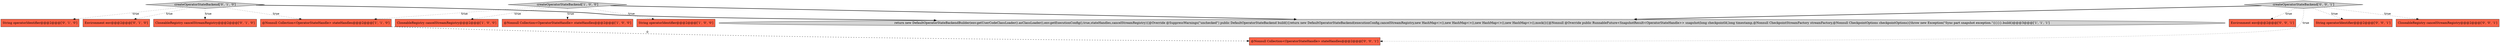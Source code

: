 digraph {
10 [style = filled, label = "Environment env@@@2@@@['0', '0', '1']", fillcolor = tomato, shape = box image = "AAA0AAABBB3BBB"];
5 [style = filled, label = "@Nonnull Collection<OperatorStateHandle> stateHandles@@@2@@@['1', '1', '0']", fillcolor = tomato, shape = box image = "AAA0AAABBB1BBB"];
13 [style = filled, label = "@Nonnull Collection<OperatorStateHandle> stateHandles@@@2@@@['0', '0', '1']", fillcolor = tomato, shape = box image = "AAA0AAABBB3BBB"];
7 [style = filled, label = "String operatorIdentifier@@@2@@@['0', '1', '0']", fillcolor = tomato, shape = box image = "AAA0AAABBB2BBB"];
0 [style = filled, label = "CloseableRegistry cancelStreamRegistry@@@2@@@['1', '0', '0']", fillcolor = tomato, shape = box image = "AAA0AAABBB1BBB"];
9 [style = filled, label = "createOperatorStateBackend['0', '1', '0']", fillcolor = lightgray, shape = diamond image = "AAA0AAABBB2BBB"];
2 [style = filled, label = "createOperatorStateBackend['1', '0', '0']", fillcolor = lightgray, shape = diamond image = "AAA0AAABBB1BBB"];
8 [style = filled, label = "Environment env@@@2@@@['0', '1', '0']", fillcolor = tomato, shape = box image = "AAA0AAABBB2BBB"];
11 [style = filled, label = "String operatorIdentifier@@@2@@@['0', '0', '1']", fillcolor = tomato, shape = box image = "AAA0AAABBB3BBB"];
6 [style = filled, label = "CloseableRegistry cancelStreamRegistry@@@2@@@['0', '1', '0']", fillcolor = tomato, shape = box image = "AAA0AAABBB2BBB"];
12 [style = filled, label = "CloseableRegistry cancelStreamRegistry@@@2@@@['0', '0', '1']", fillcolor = tomato, shape = box image = "AAA0AAABBB3BBB"];
14 [style = filled, label = "createOperatorStateBackend['0', '0', '1']", fillcolor = lightgray, shape = diamond image = "AAA0AAABBB3BBB"];
3 [style = filled, label = "@Nonnull Collection<OperatorStateHandle> stateHandles@@@2@@@['1', '0', '0']", fillcolor = tomato, shape = box image = "AAA0AAABBB1BBB"];
1 [style = filled, label = "return new DefaultOperatorStateBackendBuilder(env.getUserCodeClassLoader().asClassLoader(),env.getExecutionConfig(),true,stateHandles,cancelStreamRegistry){@Override @SuppressWarnings(\"unchecked\") public DefaultOperatorStateBackend build(){return new DefaultOperatorStateBackend(executionConfig,cancelStreamRegistry,new HashMap<>(),new HashMap<>(),new HashMap<>(),new HashMap<>(),mock()){@Nonnull @Override public RunnableFuture<SnapshotResult<OperatorStateHandle>> snapshot(long checkpointId,long timestamp,@Nonnull CheckpointStreamFactory streamFactory,@Nonnull CheckpointOptions checkpointOptions){throw new Exception(\"Sync part snapshot exception.\")}}}}.build()@@@3@@@['1', '1', '1']", fillcolor = lightgray, shape = ellipse image = "AAA0AAABBB1BBB"];
4 [style = filled, label = "String operatorIdentifier@@@2@@@['1', '0', '0']", fillcolor = tomato, shape = box image = "AAA0AAABBB1BBB"];
2->5 [style = dotted, label="true"];
9->8 [style = dotted, label="true"];
2->0 [style = dotted, label="true"];
14->11 [style = dotted, label="true"];
2->3 [style = dotted, label="true"];
14->13 [style = dotted, label="true"];
2->4 [style = dotted, label="true"];
5->13 [style = dashed, label="0"];
9->1 [style = bold, label=""];
9->5 [style = dotted, label="true"];
14->12 [style = dotted, label="true"];
2->1 [style = bold, label=""];
9->6 [style = dotted, label="true"];
14->10 [style = dotted, label="true"];
9->7 [style = dotted, label="true"];
14->1 [style = bold, label=""];
}

